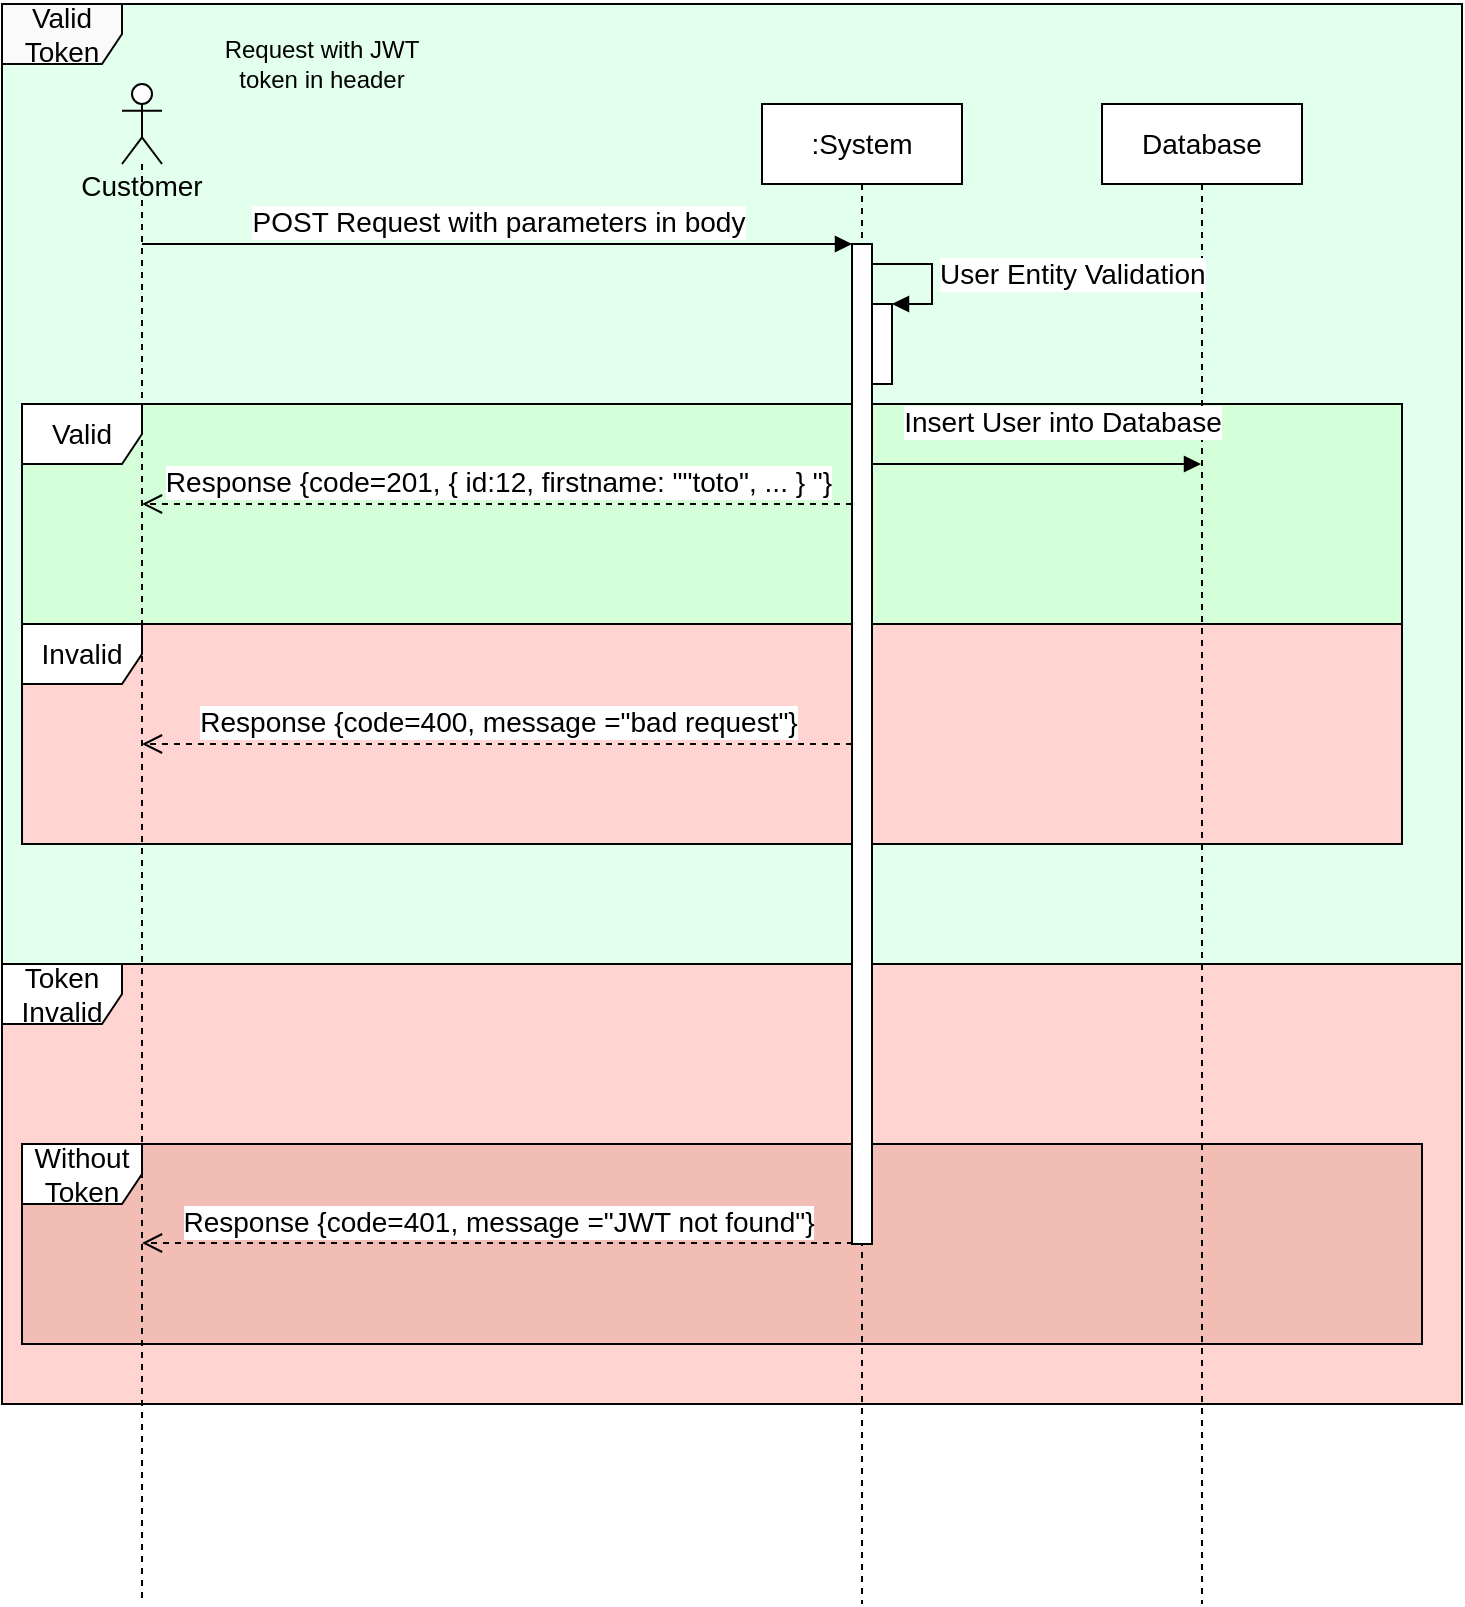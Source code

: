 <mxfile version="13.6.2" type="device"><diagram id="kgpKYQtTHZ0yAKxKKP6v" name="Page-1"><mxGraphModel dx="988" dy="821" grid="1" gridSize="10" guides="1" tooltips="1" connect="1" arrows="1" fold="1" page="1" pageScale="1" pageWidth="850" pageHeight="1100" math="0" shadow="0"><root><mxCell id="0"/><mxCell id="1" parent="0"/><mxCell id="ANFCpuZzOZ3-ZKPfSUP0-6" value="Valid Token" style="shape=umlFrame;whiteSpace=wrap;html=1;fontSize=14;swimlaneFillColor=#E3FFEE;fillColor=#FAFAFA;strokeColor=#030303;" parent="1" vertex="1"><mxGeometry x="10" y="10" width="730" height="510" as="geometry"/></mxCell><mxCell id="ANFCpuZzOZ3-ZKPfSUP0-8" value="Token&lt;br style=&quot;font-size: 14px;&quot;&gt;Invalid" style="shape=umlFrame;whiteSpace=wrap;html=1;fontSize=14;swimlaneFillColor=#FFD4D1;" parent="1" vertex="1"><mxGeometry x="10" y="490" width="730" height="220" as="geometry"/></mxCell><mxCell id="ANFCpuZzOZ3-ZKPfSUP0-11" value="Without Token" style="shape=umlFrame;whiteSpace=wrap;html=1;fontSize=14;swimlaneFillColor=#F1BDB5;" parent="1" vertex="1"><mxGeometry x="20" y="580" width="700" height="100" as="geometry"/></mxCell><mxCell id="ANFCpuZzOZ3-ZKPfSUP0-2" value="Valid" style="shape=umlFrame;whiteSpace=wrap;html=1;fontSize=14;swimlaneFillColor=#D4FFD8;fillColor=#FFFFFF;strokeColor=#030303;" parent="1" vertex="1"><mxGeometry x="20" y="210" width="690" height="110" as="geometry"/></mxCell><mxCell id="ANFCpuZzOZ3-ZKPfSUP0-1" value="Invalid" style="shape=umlFrame;whiteSpace=wrap;html=1;fontSize=14;swimlaneFillColor=#FFD4D1;" parent="1" vertex="1"><mxGeometry x="20" y="320" width="690" height="110" as="geometry"/></mxCell><mxCell id="iv4ygomyx40nY44jYdc9-43" value="Customer&lt;br style=&quot;font-size: 14px;&quot;&gt;" style="shape=umlLifeline;participant=umlActor;perimeter=lifelinePerimeter;whiteSpace=wrap;html=1;container=1;collapsible=0;recursiveResize=0;verticalAlign=top;spacingTop=36;outlineConnect=0;fontSize=14;" parent="1" vertex="1"><mxGeometry x="70" y="50" width="20" height="760" as="geometry"/></mxCell><mxCell id="iv4ygomyx40nY44jYdc9-45" value="Database" style="shape=umlLifeline;perimeter=lifelinePerimeter;whiteSpace=wrap;html=1;container=1;collapsible=0;recursiveResize=0;outlineConnect=0;fontSize=14;" parent="1" vertex="1"><mxGeometry x="560" y="60" width="100" height="750" as="geometry"/></mxCell><mxCell id="iv4ygomyx40nY44jYdc9-47" value="POST Request with parameters in body" style="html=1;verticalAlign=bottom;endArrow=block;entryX=0;entryY=0;fontSize=14;" parent="1" source="iv4ygomyx40nY44jYdc9-43" target="iv4ygomyx40nY44jYdc9-46" edge="1"><mxGeometry relative="1" as="geometry"><mxPoint x="90" y="120" as="sourcePoint"/></mxGeometry></mxCell><mxCell id="iv4ygomyx40nY44jYdc9-54" value="Insert User into Database" style="html=1;verticalAlign=bottom;endArrow=block;fontSize=14;" parent="1" source="iv4ygomyx40nY44jYdc9-46" target="iv4ygomyx40nY44jYdc9-45" edge="1"><mxGeometry x="0.155" y="10" relative="1" as="geometry"><mxPoint x="230" y="270.0" as="sourcePoint"/><mxPoint x="585.5" y="270.0" as="targetPoint"/><Array as="points"><mxPoint x="510" y="240"/></Array><mxPoint as="offset"/></mxGeometry></mxCell><mxCell id="iv4ygomyx40nY44jYdc9-55" value="Response {code=201, { id:12, firstname: &quot;&quot;toto&quot;, ... } &quot;}" style="html=1;verticalAlign=bottom;endArrow=open;dashed=1;endSize=8;fontSize=14;" parent="1" source="iv4ygomyx40nY44jYdc9-46" target="iv4ygomyx40nY44jYdc9-43" edge="1"><mxGeometry relative="1" as="geometry"><mxPoint x="80" y="250.0" as="targetPoint"/><mxPoint x="435.5" y="250.0" as="sourcePoint"/><Array as="points"><mxPoint x="230" y="260"/></Array></mxGeometry></mxCell><mxCell id="ANFCpuZzOZ3-ZKPfSUP0-5" value="Response {code=400, message =&quot;bad request&quot;}" style="html=1;verticalAlign=bottom;endArrow=open;dashed=1;endSize=8;fontSize=14;" parent="1" source="iv4ygomyx40nY44jYdc9-46" target="iv4ygomyx40nY44jYdc9-43" edge="1"><mxGeometry relative="1" as="geometry"><mxPoint x="89.5" y="280" as="targetPoint"/><mxPoint x="445" y="280" as="sourcePoint"/><Array as="points"><mxPoint x="260" y="380"/></Array></mxGeometry></mxCell><mxCell id="iv4ygomyx40nY44jYdc9-44" value=":System" style="shape=umlLifeline;perimeter=lifelinePerimeter;whiteSpace=wrap;html=1;container=1;collapsible=0;recursiveResize=0;outlineConnect=0;fontSize=14;" parent="1" vertex="1"><mxGeometry x="390" y="60" width="100" height="750" as="geometry"/></mxCell><mxCell id="iv4ygomyx40nY44jYdc9-46" value="" style="html=1;points=[];perimeter=orthogonalPerimeter;fontSize=14;" parent="iv4ygomyx40nY44jYdc9-44" vertex="1"><mxGeometry x="45" y="70" width="10" height="500" as="geometry"/></mxCell><mxCell id="iv4ygomyx40nY44jYdc9-49" value="" style="html=1;points=[];perimeter=orthogonalPerimeter;fontSize=14;" parent="iv4ygomyx40nY44jYdc9-44" vertex="1"><mxGeometry x="55" y="100" width="10" height="40" as="geometry"/></mxCell><mxCell id="iv4ygomyx40nY44jYdc9-50" value="User Entity Validation" style="edgeStyle=orthogonalEdgeStyle;html=1;align=left;spacingLeft=2;endArrow=block;rounded=0;entryX=1;entryY=0;fontSize=14;" parent="iv4ygomyx40nY44jYdc9-44" source="iv4ygomyx40nY44jYdc9-46" target="iv4ygomyx40nY44jYdc9-49" edge="1"><mxGeometry relative="1" as="geometry"><mxPoint x="60" y="80" as="sourcePoint"/><Array as="points"><mxPoint x="85" y="80"/><mxPoint x="85" y="100"/></Array></mxGeometry></mxCell><mxCell id="ANFCpuZzOZ3-ZKPfSUP0-13" value="Response {code=401, message =&quot;JWT not found&quot;}" style="html=1;verticalAlign=bottom;endArrow=open;dashed=1;endSize=8;fontSize=14;" parent="1" edge="1"><mxGeometry relative="1" as="geometry"><mxPoint x="80" y="629.5" as="targetPoint"/><mxPoint x="435.5" y="629.5" as="sourcePoint"/><Array as="points"><mxPoint x="260.5" y="629.5"/></Array></mxGeometry></mxCell><mxCell id="Ek9bYaEgqBR2oy9FjObz-1" value="Request with JWT token in header" style="text;html=1;strokeColor=none;fillColor=none;align=center;verticalAlign=middle;whiteSpace=wrap;rounded=0;" parent="1" vertex="1"><mxGeometry x="110" y="30" width="120" height="20" as="geometry"/></mxCell></root></mxGraphModel></diagram></mxfile>